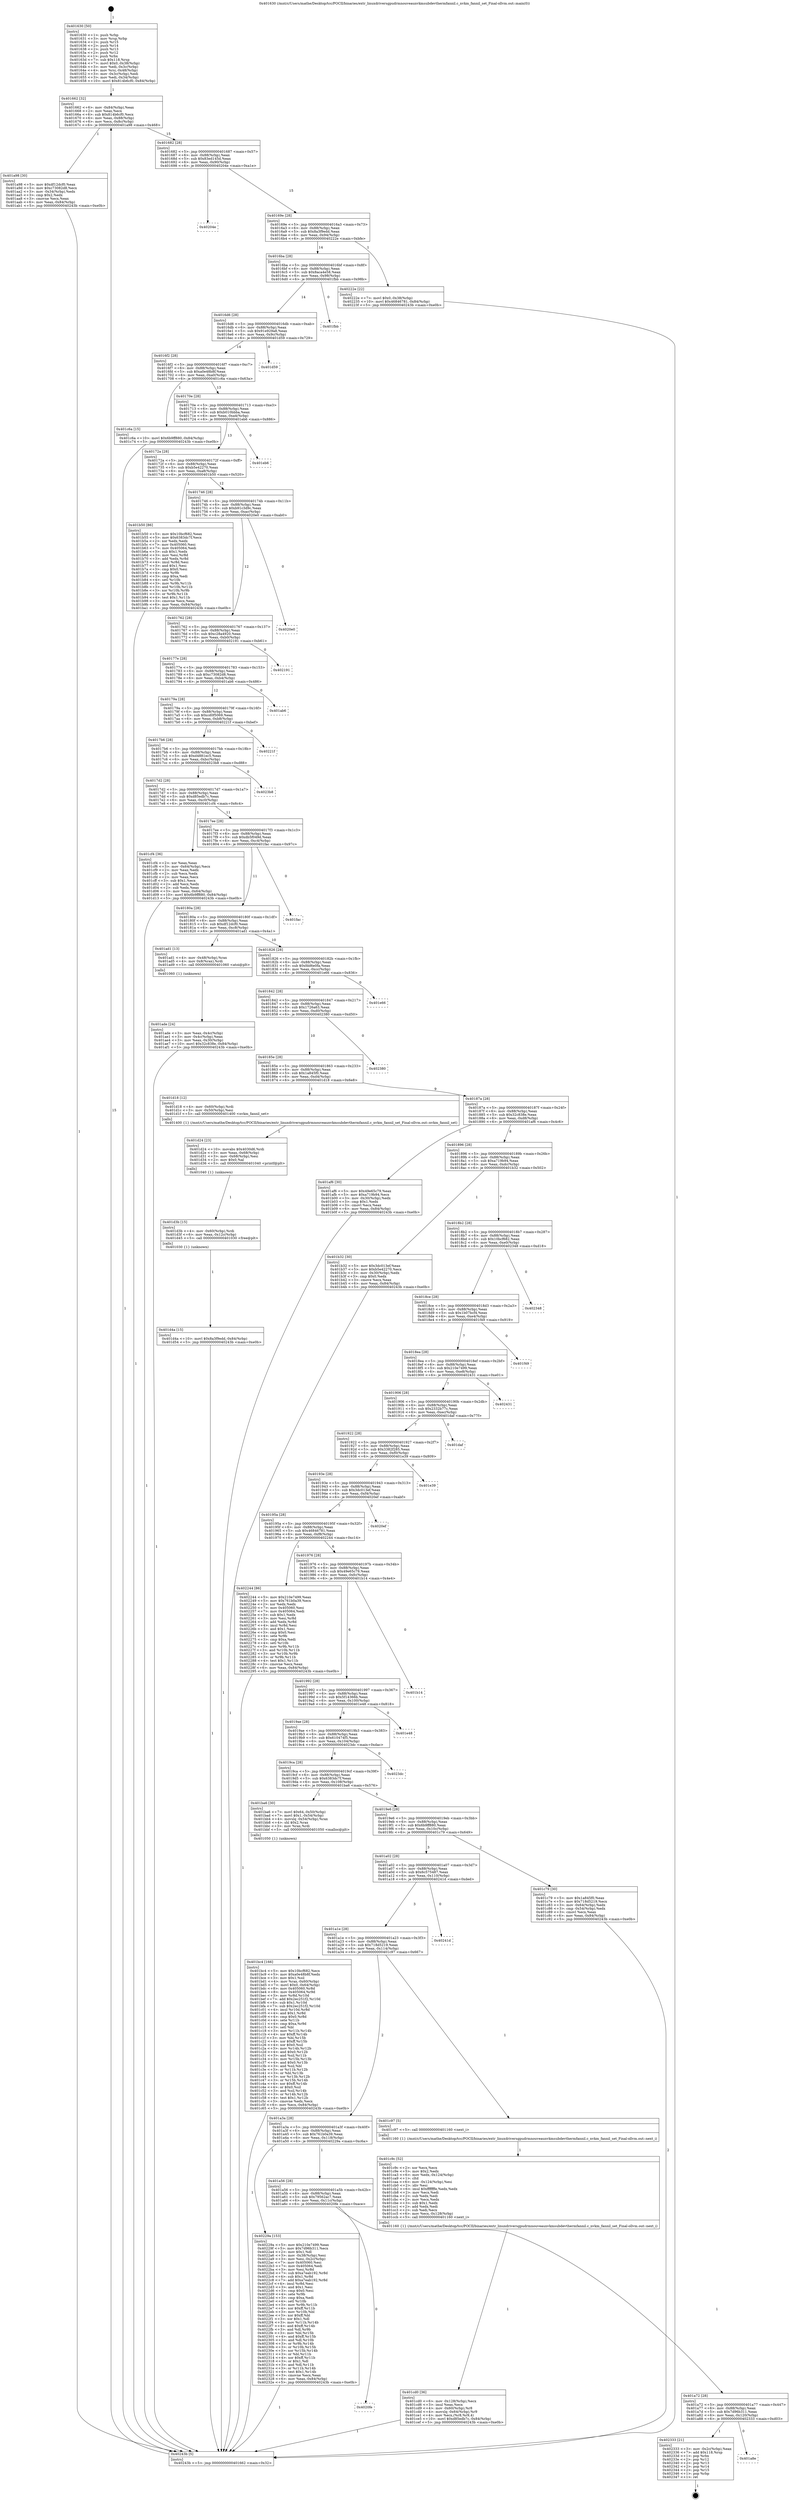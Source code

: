 digraph "0x401630" {
  label = "0x401630 (/mnt/c/Users/mathe/Desktop/tcc/POCII/binaries/extr_linuxdriversgpudrmnouveaunvkmsubdevthermfannil.c_nvkm_fannil_set_Final-ollvm.out::main(0))"
  labelloc = "t"
  node[shape=record]

  Entry [label="",width=0.3,height=0.3,shape=circle,fillcolor=black,style=filled]
  "0x401662" [label="{
     0x401662 [32]\l
     | [instrs]\l
     &nbsp;&nbsp;0x401662 \<+6\>: mov -0x84(%rbp),%eax\l
     &nbsp;&nbsp;0x401668 \<+2\>: mov %eax,%ecx\l
     &nbsp;&nbsp;0x40166a \<+6\>: sub $0x814b6cf0,%ecx\l
     &nbsp;&nbsp;0x401670 \<+6\>: mov %eax,-0x88(%rbp)\l
     &nbsp;&nbsp;0x401676 \<+6\>: mov %ecx,-0x8c(%rbp)\l
     &nbsp;&nbsp;0x40167c \<+6\>: je 0000000000401a98 \<main+0x468\>\l
  }"]
  "0x401a98" [label="{
     0x401a98 [30]\l
     | [instrs]\l
     &nbsp;&nbsp;0x401a98 \<+5\>: mov $0xdf12dcf0,%eax\l
     &nbsp;&nbsp;0x401a9d \<+5\>: mov $0xc73082d8,%ecx\l
     &nbsp;&nbsp;0x401aa2 \<+3\>: mov -0x34(%rbp),%edx\l
     &nbsp;&nbsp;0x401aa5 \<+3\>: cmp $0x2,%edx\l
     &nbsp;&nbsp;0x401aa8 \<+3\>: cmovne %ecx,%eax\l
     &nbsp;&nbsp;0x401aab \<+6\>: mov %eax,-0x84(%rbp)\l
     &nbsp;&nbsp;0x401ab1 \<+5\>: jmp 000000000040243b \<main+0xe0b\>\l
  }"]
  "0x401682" [label="{
     0x401682 [28]\l
     | [instrs]\l
     &nbsp;&nbsp;0x401682 \<+5\>: jmp 0000000000401687 \<main+0x57\>\l
     &nbsp;&nbsp;0x401687 \<+6\>: mov -0x88(%rbp),%eax\l
     &nbsp;&nbsp;0x40168d \<+5\>: sub $0x83ed145d,%eax\l
     &nbsp;&nbsp;0x401692 \<+6\>: mov %eax,-0x90(%rbp)\l
     &nbsp;&nbsp;0x401698 \<+6\>: je 000000000040204e \<main+0xa1e\>\l
  }"]
  "0x40243b" [label="{
     0x40243b [5]\l
     | [instrs]\l
     &nbsp;&nbsp;0x40243b \<+5\>: jmp 0000000000401662 \<main+0x32\>\l
  }"]
  "0x401630" [label="{
     0x401630 [50]\l
     | [instrs]\l
     &nbsp;&nbsp;0x401630 \<+1\>: push %rbp\l
     &nbsp;&nbsp;0x401631 \<+3\>: mov %rsp,%rbp\l
     &nbsp;&nbsp;0x401634 \<+2\>: push %r15\l
     &nbsp;&nbsp;0x401636 \<+2\>: push %r14\l
     &nbsp;&nbsp;0x401638 \<+2\>: push %r13\l
     &nbsp;&nbsp;0x40163a \<+2\>: push %r12\l
     &nbsp;&nbsp;0x40163c \<+1\>: push %rbx\l
     &nbsp;&nbsp;0x40163d \<+7\>: sub $0x118,%rsp\l
     &nbsp;&nbsp;0x401644 \<+7\>: movl $0x0,-0x38(%rbp)\l
     &nbsp;&nbsp;0x40164b \<+3\>: mov %edi,-0x3c(%rbp)\l
     &nbsp;&nbsp;0x40164e \<+4\>: mov %rsi,-0x48(%rbp)\l
     &nbsp;&nbsp;0x401652 \<+3\>: mov -0x3c(%rbp),%edi\l
     &nbsp;&nbsp;0x401655 \<+3\>: mov %edi,-0x34(%rbp)\l
     &nbsp;&nbsp;0x401658 \<+10\>: movl $0x814b6cf0,-0x84(%rbp)\l
  }"]
  Exit [label="",width=0.3,height=0.3,shape=circle,fillcolor=black,style=filled,peripheries=2]
  "0x40204e" [label="{
     0x40204e\l
  }", style=dashed]
  "0x40169e" [label="{
     0x40169e [28]\l
     | [instrs]\l
     &nbsp;&nbsp;0x40169e \<+5\>: jmp 00000000004016a3 \<main+0x73\>\l
     &nbsp;&nbsp;0x4016a3 \<+6\>: mov -0x88(%rbp),%eax\l
     &nbsp;&nbsp;0x4016a9 \<+5\>: sub $0x8a3f9edd,%eax\l
     &nbsp;&nbsp;0x4016ae \<+6\>: mov %eax,-0x94(%rbp)\l
     &nbsp;&nbsp;0x4016b4 \<+6\>: je 000000000040222e \<main+0xbfe\>\l
  }"]
  "0x401a8e" [label="{
     0x401a8e\l
  }", style=dashed]
  "0x40222e" [label="{
     0x40222e [22]\l
     | [instrs]\l
     &nbsp;&nbsp;0x40222e \<+7\>: movl $0x0,-0x38(%rbp)\l
     &nbsp;&nbsp;0x402235 \<+10\>: movl $0x46846781,-0x84(%rbp)\l
     &nbsp;&nbsp;0x40223f \<+5\>: jmp 000000000040243b \<main+0xe0b\>\l
  }"]
  "0x4016ba" [label="{
     0x4016ba [28]\l
     | [instrs]\l
     &nbsp;&nbsp;0x4016ba \<+5\>: jmp 00000000004016bf \<main+0x8f\>\l
     &nbsp;&nbsp;0x4016bf \<+6\>: mov -0x88(%rbp),%eax\l
     &nbsp;&nbsp;0x4016c5 \<+5\>: sub $0x8aca4e58,%eax\l
     &nbsp;&nbsp;0x4016ca \<+6\>: mov %eax,-0x98(%rbp)\l
     &nbsp;&nbsp;0x4016d0 \<+6\>: je 0000000000401fbb \<main+0x98b\>\l
  }"]
  "0x402333" [label="{
     0x402333 [21]\l
     | [instrs]\l
     &nbsp;&nbsp;0x402333 \<+3\>: mov -0x2c(%rbp),%eax\l
     &nbsp;&nbsp;0x402336 \<+7\>: add $0x118,%rsp\l
     &nbsp;&nbsp;0x40233d \<+1\>: pop %rbx\l
     &nbsp;&nbsp;0x40233e \<+2\>: pop %r12\l
     &nbsp;&nbsp;0x402340 \<+2\>: pop %r13\l
     &nbsp;&nbsp;0x402342 \<+2\>: pop %r14\l
     &nbsp;&nbsp;0x402344 \<+2\>: pop %r15\l
     &nbsp;&nbsp;0x402346 \<+1\>: pop %rbp\l
     &nbsp;&nbsp;0x402347 \<+1\>: ret\l
  }"]
  "0x401fbb" [label="{
     0x401fbb\l
  }", style=dashed]
  "0x4016d6" [label="{
     0x4016d6 [28]\l
     | [instrs]\l
     &nbsp;&nbsp;0x4016d6 \<+5\>: jmp 00000000004016db \<main+0xab\>\l
     &nbsp;&nbsp;0x4016db \<+6\>: mov -0x88(%rbp),%eax\l
     &nbsp;&nbsp;0x4016e1 \<+5\>: sub $0x91e929a8,%eax\l
     &nbsp;&nbsp;0x4016e6 \<+6\>: mov %eax,-0x9c(%rbp)\l
     &nbsp;&nbsp;0x4016ec \<+6\>: je 0000000000401d59 \<main+0x729\>\l
  }"]
  "0x401a72" [label="{
     0x401a72 [28]\l
     | [instrs]\l
     &nbsp;&nbsp;0x401a72 \<+5\>: jmp 0000000000401a77 \<main+0x447\>\l
     &nbsp;&nbsp;0x401a77 \<+6\>: mov -0x88(%rbp),%eax\l
     &nbsp;&nbsp;0x401a7d \<+5\>: sub $0x7d96b311,%eax\l
     &nbsp;&nbsp;0x401a82 \<+6\>: mov %eax,-0x120(%rbp)\l
     &nbsp;&nbsp;0x401a88 \<+6\>: je 0000000000402333 \<main+0xd03\>\l
  }"]
  "0x401d59" [label="{
     0x401d59\l
  }", style=dashed]
  "0x4016f2" [label="{
     0x4016f2 [28]\l
     | [instrs]\l
     &nbsp;&nbsp;0x4016f2 \<+5\>: jmp 00000000004016f7 \<main+0xc7\>\l
     &nbsp;&nbsp;0x4016f7 \<+6\>: mov -0x88(%rbp),%eax\l
     &nbsp;&nbsp;0x4016fd \<+5\>: sub $0xa0e48b8f,%eax\l
     &nbsp;&nbsp;0x401702 \<+6\>: mov %eax,-0xa0(%rbp)\l
     &nbsp;&nbsp;0x401708 \<+6\>: je 0000000000401c6a \<main+0x63a\>\l
  }"]
  "0x4020fe" [label="{
     0x4020fe\l
  }", style=dashed]
  "0x401c6a" [label="{
     0x401c6a [15]\l
     | [instrs]\l
     &nbsp;&nbsp;0x401c6a \<+10\>: movl $0x6b9ff880,-0x84(%rbp)\l
     &nbsp;&nbsp;0x401c74 \<+5\>: jmp 000000000040243b \<main+0xe0b\>\l
  }"]
  "0x40170e" [label="{
     0x40170e [28]\l
     | [instrs]\l
     &nbsp;&nbsp;0x40170e \<+5\>: jmp 0000000000401713 \<main+0xe3\>\l
     &nbsp;&nbsp;0x401713 \<+6\>: mov -0x88(%rbp),%eax\l
     &nbsp;&nbsp;0x401719 \<+5\>: sub $0xb010bbba,%eax\l
     &nbsp;&nbsp;0x40171e \<+6\>: mov %eax,-0xa4(%rbp)\l
     &nbsp;&nbsp;0x401724 \<+6\>: je 0000000000401eb6 \<main+0x886\>\l
  }"]
  "0x401a56" [label="{
     0x401a56 [28]\l
     | [instrs]\l
     &nbsp;&nbsp;0x401a56 \<+5\>: jmp 0000000000401a5b \<main+0x42b\>\l
     &nbsp;&nbsp;0x401a5b \<+6\>: mov -0x88(%rbp),%eax\l
     &nbsp;&nbsp;0x401a61 \<+5\>: sub $0x79562ac7,%eax\l
     &nbsp;&nbsp;0x401a66 \<+6\>: mov %eax,-0x11c(%rbp)\l
     &nbsp;&nbsp;0x401a6c \<+6\>: je 00000000004020fe \<main+0xace\>\l
  }"]
  "0x401eb6" [label="{
     0x401eb6\l
  }", style=dashed]
  "0x40172a" [label="{
     0x40172a [28]\l
     | [instrs]\l
     &nbsp;&nbsp;0x40172a \<+5\>: jmp 000000000040172f \<main+0xff\>\l
     &nbsp;&nbsp;0x40172f \<+6\>: mov -0x88(%rbp),%eax\l
     &nbsp;&nbsp;0x401735 \<+5\>: sub $0xb5e42270,%eax\l
     &nbsp;&nbsp;0x40173a \<+6\>: mov %eax,-0xa8(%rbp)\l
     &nbsp;&nbsp;0x401740 \<+6\>: je 0000000000401b50 \<main+0x520\>\l
  }"]
  "0x40229a" [label="{
     0x40229a [153]\l
     | [instrs]\l
     &nbsp;&nbsp;0x40229a \<+5\>: mov $0x210e7499,%eax\l
     &nbsp;&nbsp;0x40229f \<+5\>: mov $0x7d96b311,%ecx\l
     &nbsp;&nbsp;0x4022a4 \<+2\>: mov $0x1,%dl\l
     &nbsp;&nbsp;0x4022a6 \<+3\>: mov -0x38(%rbp),%esi\l
     &nbsp;&nbsp;0x4022a9 \<+3\>: mov %esi,-0x2c(%rbp)\l
     &nbsp;&nbsp;0x4022ac \<+7\>: mov 0x405060,%esi\l
     &nbsp;&nbsp;0x4022b3 \<+7\>: mov 0x405064,%edi\l
     &nbsp;&nbsp;0x4022ba \<+3\>: mov %esi,%r8d\l
     &nbsp;&nbsp;0x4022bd \<+7\>: sub $0xa7eab192,%r8d\l
     &nbsp;&nbsp;0x4022c4 \<+4\>: sub $0x1,%r8d\l
     &nbsp;&nbsp;0x4022c8 \<+7\>: add $0xa7eab192,%r8d\l
     &nbsp;&nbsp;0x4022cf \<+4\>: imul %r8d,%esi\l
     &nbsp;&nbsp;0x4022d3 \<+3\>: and $0x1,%esi\l
     &nbsp;&nbsp;0x4022d6 \<+3\>: cmp $0x0,%esi\l
     &nbsp;&nbsp;0x4022d9 \<+4\>: sete %r9b\l
     &nbsp;&nbsp;0x4022dd \<+3\>: cmp $0xa,%edi\l
     &nbsp;&nbsp;0x4022e0 \<+4\>: setl %r10b\l
     &nbsp;&nbsp;0x4022e4 \<+3\>: mov %r9b,%r11b\l
     &nbsp;&nbsp;0x4022e7 \<+4\>: xor $0xff,%r11b\l
     &nbsp;&nbsp;0x4022eb \<+3\>: mov %r10b,%bl\l
     &nbsp;&nbsp;0x4022ee \<+3\>: xor $0xff,%bl\l
     &nbsp;&nbsp;0x4022f1 \<+3\>: xor $0x1,%dl\l
     &nbsp;&nbsp;0x4022f4 \<+3\>: mov %r11b,%r14b\l
     &nbsp;&nbsp;0x4022f7 \<+4\>: and $0xff,%r14b\l
     &nbsp;&nbsp;0x4022fb \<+3\>: and %dl,%r9b\l
     &nbsp;&nbsp;0x4022fe \<+3\>: mov %bl,%r15b\l
     &nbsp;&nbsp;0x402301 \<+4\>: and $0xff,%r15b\l
     &nbsp;&nbsp;0x402305 \<+3\>: and %dl,%r10b\l
     &nbsp;&nbsp;0x402308 \<+3\>: or %r9b,%r14b\l
     &nbsp;&nbsp;0x40230b \<+3\>: or %r10b,%r15b\l
     &nbsp;&nbsp;0x40230e \<+3\>: xor %r15b,%r14b\l
     &nbsp;&nbsp;0x402311 \<+3\>: or %bl,%r11b\l
     &nbsp;&nbsp;0x402314 \<+4\>: xor $0xff,%r11b\l
     &nbsp;&nbsp;0x402318 \<+3\>: or $0x1,%dl\l
     &nbsp;&nbsp;0x40231b \<+3\>: and %dl,%r11b\l
     &nbsp;&nbsp;0x40231e \<+3\>: or %r11b,%r14b\l
     &nbsp;&nbsp;0x402321 \<+4\>: test $0x1,%r14b\l
     &nbsp;&nbsp;0x402325 \<+3\>: cmovne %ecx,%eax\l
     &nbsp;&nbsp;0x402328 \<+6\>: mov %eax,-0x84(%rbp)\l
     &nbsp;&nbsp;0x40232e \<+5\>: jmp 000000000040243b \<main+0xe0b\>\l
  }"]
  "0x401b50" [label="{
     0x401b50 [86]\l
     | [instrs]\l
     &nbsp;&nbsp;0x401b50 \<+5\>: mov $0x10bcf682,%eax\l
     &nbsp;&nbsp;0x401b55 \<+5\>: mov $0x6383dc7f,%ecx\l
     &nbsp;&nbsp;0x401b5a \<+2\>: xor %edx,%edx\l
     &nbsp;&nbsp;0x401b5c \<+7\>: mov 0x405060,%esi\l
     &nbsp;&nbsp;0x401b63 \<+7\>: mov 0x405064,%edi\l
     &nbsp;&nbsp;0x401b6a \<+3\>: sub $0x1,%edx\l
     &nbsp;&nbsp;0x401b6d \<+3\>: mov %esi,%r8d\l
     &nbsp;&nbsp;0x401b70 \<+3\>: add %edx,%r8d\l
     &nbsp;&nbsp;0x401b73 \<+4\>: imul %r8d,%esi\l
     &nbsp;&nbsp;0x401b77 \<+3\>: and $0x1,%esi\l
     &nbsp;&nbsp;0x401b7a \<+3\>: cmp $0x0,%esi\l
     &nbsp;&nbsp;0x401b7d \<+4\>: sete %r9b\l
     &nbsp;&nbsp;0x401b81 \<+3\>: cmp $0xa,%edi\l
     &nbsp;&nbsp;0x401b84 \<+4\>: setl %r10b\l
     &nbsp;&nbsp;0x401b88 \<+3\>: mov %r9b,%r11b\l
     &nbsp;&nbsp;0x401b8b \<+3\>: and %r10b,%r11b\l
     &nbsp;&nbsp;0x401b8e \<+3\>: xor %r10b,%r9b\l
     &nbsp;&nbsp;0x401b91 \<+3\>: or %r9b,%r11b\l
     &nbsp;&nbsp;0x401b94 \<+4\>: test $0x1,%r11b\l
     &nbsp;&nbsp;0x401b98 \<+3\>: cmovne %ecx,%eax\l
     &nbsp;&nbsp;0x401b9b \<+6\>: mov %eax,-0x84(%rbp)\l
     &nbsp;&nbsp;0x401ba1 \<+5\>: jmp 000000000040243b \<main+0xe0b\>\l
  }"]
  "0x401746" [label="{
     0x401746 [28]\l
     | [instrs]\l
     &nbsp;&nbsp;0x401746 \<+5\>: jmp 000000000040174b \<main+0x11b\>\l
     &nbsp;&nbsp;0x40174b \<+6\>: mov -0x88(%rbp),%eax\l
     &nbsp;&nbsp;0x401751 \<+5\>: sub $0xb91c3d9c,%eax\l
     &nbsp;&nbsp;0x401756 \<+6\>: mov %eax,-0xac(%rbp)\l
     &nbsp;&nbsp;0x40175c \<+6\>: je 00000000004020e0 \<main+0xab0\>\l
  }"]
  "0x401d4a" [label="{
     0x401d4a [15]\l
     | [instrs]\l
     &nbsp;&nbsp;0x401d4a \<+10\>: movl $0x8a3f9edd,-0x84(%rbp)\l
     &nbsp;&nbsp;0x401d54 \<+5\>: jmp 000000000040243b \<main+0xe0b\>\l
  }"]
  "0x4020e0" [label="{
     0x4020e0\l
  }", style=dashed]
  "0x401762" [label="{
     0x401762 [28]\l
     | [instrs]\l
     &nbsp;&nbsp;0x401762 \<+5\>: jmp 0000000000401767 \<main+0x137\>\l
     &nbsp;&nbsp;0x401767 \<+6\>: mov -0x88(%rbp),%eax\l
     &nbsp;&nbsp;0x40176d \<+5\>: sub $0xc28a4920,%eax\l
     &nbsp;&nbsp;0x401772 \<+6\>: mov %eax,-0xb0(%rbp)\l
     &nbsp;&nbsp;0x401778 \<+6\>: je 0000000000402191 \<main+0xb61\>\l
  }"]
  "0x401d3b" [label="{
     0x401d3b [15]\l
     | [instrs]\l
     &nbsp;&nbsp;0x401d3b \<+4\>: mov -0x60(%rbp),%rdi\l
     &nbsp;&nbsp;0x401d3f \<+6\>: mov %eax,-0x12c(%rbp)\l
     &nbsp;&nbsp;0x401d45 \<+5\>: call 0000000000401030 \<free@plt\>\l
     | [calls]\l
     &nbsp;&nbsp;0x401030 \{1\} (unknown)\l
  }"]
  "0x402191" [label="{
     0x402191\l
  }", style=dashed]
  "0x40177e" [label="{
     0x40177e [28]\l
     | [instrs]\l
     &nbsp;&nbsp;0x40177e \<+5\>: jmp 0000000000401783 \<main+0x153\>\l
     &nbsp;&nbsp;0x401783 \<+6\>: mov -0x88(%rbp),%eax\l
     &nbsp;&nbsp;0x401789 \<+5\>: sub $0xc73082d8,%eax\l
     &nbsp;&nbsp;0x40178e \<+6\>: mov %eax,-0xb4(%rbp)\l
     &nbsp;&nbsp;0x401794 \<+6\>: je 0000000000401ab6 \<main+0x486\>\l
  }"]
  "0x401d24" [label="{
     0x401d24 [23]\l
     | [instrs]\l
     &nbsp;&nbsp;0x401d24 \<+10\>: movabs $0x4030d6,%rdi\l
     &nbsp;&nbsp;0x401d2e \<+3\>: mov %eax,-0x68(%rbp)\l
     &nbsp;&nbsp;0x401d31 \<+3\>: mov -0x68(%rbp),%esi\l
     &nbsp;&nbsp;0x401d34 \<+2\>: mov $0x0,%al\l
     &nbsp;&nbsp;0x401d36 \<+5\>: call 0000000000401040 \<printf@plt\>\l
     | [calls]\l
     &nbsp;&nbsp;0x401040 \{1\} (unknown)\l
  }"]
  "0x401ab6" [label="{
     0x401ab6\l
  }", style=dashed]
  "0x40179a" [label="{
     0x40179a [28]\l
     | [instrs]\l
     &nbsp;&nbsp;0x40179a \<+5\>: jmp 000000000040179f \<main+0x16f\>\l
     &nbsp;&nbsp;0x40179f \<+6\>: mov -0x88(%rbp),%eax\l
     &nbsp;&nbsp;0x4017a5 \<+5\>: sub $0xcd0f5069,%eax\l
     &nbsp;&nbsp;0x4017aa \<+6\>: mov %eax,-0xb8(%rbp)\l
     &nbsp;&nbsp;0x4017b0 \<+6\>: je 000000000040221f \<main+0xbef\>\l
  }"]
  "0x401cd0" [label="{
     0x401cd0 [36]\l
     | [instrs]\l
     &nbsp;&nbsp;0x401cd0 \<+6\>: mov -0x128(%rbp),%ecx\l
     &nbsp;&nbsp;0x401cd6 \<+3\>: imul %eax,%ecx\l
     &nbsp;&nbsp;0x401cd9 \<+4\>: mov -0x60(%rbp),%r8\l
     &nbsp;&nbsp;0x401cdd \<+4\>: movslq -0x64(%rbp),%r9\l
     &nbsp;&nbsp;0x401ce1 \<+4\>: mov %ecx,(%r8,%r9,4)\l
     &nbsp;&nbsp;0x401ce5 \<+10\>: movl $0xd85edb7c,-0x84(%rbp)\l
     &nbsp;&nbsp;0x401cef \<+5\>: jmp 000000000040243b \<main+0xe0b\>\l
  }"]
  "0x40221f" [label="{
     0x40221f\l
  }", style=dashed]
  "0x4017b6" [label="{
     0x4017b6 [28]\l
     | [instrs]\l
     &nbsp;&nbsp;0x4017b6 \<+5\>: jmp 00000000004017bb \<main+0x18b\>\l
     &nbsp;&nbsp;0x4017bb \<+6\>: mov -0x88(%rbp),%eax\l
     &nbsp;&nbsp;0x4017c1 \<+5\>: sub $0xd4881ec5,%eax\l
     &nbsp;&nbsp;0x4017c6 \<+6\>: mov %eax,-0xbc(%rbp)\l
     &nbsp;&nbsp;0x4017cc \<+6\>: je 00000000004023b8 \<main+0xd88\>\l
  }"]
  "0x401c9c" [label="{
     0x401c9c [52]\l
     | [instrs]\l
     &nbsp;&nbsp;0x401c9c \<+2\>: xor %ecx,%ecx\l
     &nbsp;&nbsp;0x401c9e \<+5\>: mov $0x2,%edx\l
     &nbsp;&nbsp;0x401ca3 \<+6\>: mov %edx,-0x124(%rbp)\l
     &nbsp;&nbsp;0x401ca9 \<+1\>: cltd\l
     &nbsp;&nbsp;0x401caa \<+6\>: mov -0x124(%rbp),%esi\l
     &nbsp;&nbsp;0x401cb0 \<+2\>: idiv %esi\l
     &nbsp;&nbsp;0x401cb2 \<+6\>: imul $0xfffffffe,%edx,%edx\l
     &nbsp;&nbsp;0x401cb8 \<+2\>: mov %ecx,%edi\l
     &nbsp;&nbsp;0x401cba \<+2\>: sub %edx,%edi\l
     &nbsp;&nbsp;0x401cbc \<+2\>: mov %ecx,%edx\l
     &nbsp;&nbsp;0x401cbe \<+3\>: sub $0x1,%edx\l
     &nbsp;&nbsp;0x401cc1 \<+2\>: add %edx,%edi\l
     &nbsp;&nbsp;0x401cc3 \<+2\>: sub %edi,%ecx\l
     &nbsp;&nbsp;0x401cc5 \<+6\>: mov %ecx,-0x128(%rbp)\l
     &nbsp;&nbsp;0x401ccb \<+5\>: call 0000000000401160 \<next_i\>\l
     | [calls]\l
     &nbsp;&nbsp;0x401160 \{1\} (/mnt/c/Users/mathe/Desktop/tcc/POCII/binaries/extr_linuxdriversgpudrmnouveaunvkmsubdevthermfannil.c_nvkm_fannil_set_Final-ollvm.out::next_i)\l
  }"]
  "0x4023b8" [label="{
     0x4023b8\l
  }", style=dashed]
  "0x4017d2" [label="{
     0x4017d2 [28]\l
     | [instrs]\l
     &nbsp;&nbsp;0x4017d2 \<+5\>: jmp 00000000004017d7 \<main+0x1a7\>\l
     &nbsp;&nbsp;0x4017d7 \<+6\>: mov -0x88(%rbp),%eax\l
     &nbsp;&nbsp;0x4017dd \<+5\>: sub $0xd85edb7c,%eax\l
     &nbsp;&nbsp;0x4017e2 \<+6\>: mov %eax,-0xc0(%rbp)\l
     &nbsp;&nbsp;0x4017e8 \<+6\>: je 0000000000401cf4 \<main+0x6c4\>\l
  }"]
  "0x401a3a" [label="{
     0x401a3a [28]\l
     | [instrs]\l
     &nbsp;&nbsp;0x401a3a \<+5\>: jmp 0000000000401a3f \<main+0x40f\>\l
     &nbsp;&nbsp;0x401a3f \<+6\>: mov -0x88(%rbp),%eax\l
     &nbsp;&nbsp;0x401a45 \<+5\>: sub $0x761b0a39,%eax\l
     &nbsp;&nbsp;0x401a4a \<+6\>: mov %eax,-0x118(%rbp)\l
     &nbsp;&nbsp;0x401a50 \<+6\>: je 000000000040229a \<main+0xc6a\>\l
  }"]
  "0x401cf4" [label="{
     0x401cf4 [36]\l
     | [instrs]\l
     &nbsp;&nbsp;0x401cf4 \<+2\>: xor %eax,%eax\l
     &nbsp;&nbsp;0x401cf6 \<+3\>: mov -0x64(%rbp),%ecx\l
     &nbsp;&nbsp;0x401cf9 \<+2\>: mov %eax,%edx\l
     &nbsp;&nbsp;0x401cfb \<+2\>: sub %ecx,%edx\l
     &nbsp;&nbsp;0x401cfd \<+2\>: mov %eax,%ecx\l
     &nbsp;&nbsp;0x401cff \<+3\>: sub $0x1,%ecx\l
     &nbsp;&nbsp;0x401d02 \<+2\>: add %ecx,%edx\l
     &nbsp;&nbsp;0x401d04 \<+2\>: sub %edx,%eax\l
     &nbsp;&nbsp;0x401d06 \<+3\>: mov %eax,-0x64(%rbp)\l
     &nbsp;&nbsp;0x401d09 \<+10\>: movl $0x6b9ff880,-0x84(%rbp)\l
     &nbsp;&nbsp;0x401d13 \<+5\>: jmp 000000000040243b \<main+0xe0b\>\l
  }"]
  "0x4017ee" [label="{
     0x4017ee [28]\l
     | [instrs]\l
     &nbsp;&nbsp;0x4017ee \<+5\>: jmp 00000000004017f3 \<main+0x1c3\>\l
     &nbsp;&nbsp;0x4017f3 \<+6\>: mov -0x88(%rbp),%eax\l
     &nbsp;&nbsp;0x4017f9 \<+5\>: sub $0xdb5f049d,%eax\l
     &nbsp;&nbsp;0x4017fe \<+6\>: mov %eax,-0xc4(%rbp)\l
     &nbsp;&nbsp;0x401804 \<+6\>: je 0000000000401fac \<main+0x97c\>\l
  }"]
  "0x401c97" [label="{
     0x401c97 [5]\l
     | [instrs]\l
     &nbsp;&nbsp;0x401c97 \<+5\>: call 0000000000401160 \<next_i\>\l
     | [calls]\l
     &nbsp;&nbsp;0x401160 \{1\} (/mnt/c/Users/mathe/Desktop/tcc/POCII/binaries/extr_linuxdriversgpudrmnouveaunvkmsubdevthermfannil.c_nvkm_fannil_set_Final-ollvm.out::next_i)\l
  }"]
  "0x401fac" [label="{
     0x401fac\l
  }", style=dashed]
  "0x40180a" [label="{
     0x40180a [28]\l
     | [instrs]\l
     &nbsp;&nbsp;0x40180a \<+5\>: jmp 000000000040180f \<main+0x1df\>\l
     &nbsp;&nbsp;0x40180f \<+6\>: mov -0x88(%rbp),%eax\l
     &nbsp;&nbsp;0x401815 \<+5\>: sub $0xdf12dcf0,%eax\l
     &nbsp;&nbsp;0x40181a \<+6\>: mov %eax,-0xc8(%rbp)\l
     &nbsp;&nbsp;0x401820 \<+6\>: je 0000000000401ad1 \<main+0x4a1\>\l
  }"]
  "0x401a1e" [label="{
     0x401a1e [28]\l
     | [instrs]\l
     &nbsp;&nbsp;0x401a1e \<+5\>: jmp 0000000000401a23 \<main+0x3f3\>\l
     &nbsp;&nbsp;0x401a23 \<+6\>: mov -0x88(%rbp),%eax\l
     &nbsp;&nbsp;0x401a29 \<+5\>: sub $0x718d5219,%eax\l
     &nbsp;&nbsp;0x401a2e \<+6\>: mov %eax,-0x114(%rbp)\l
     &nbsp;&nbsp;0x401a34 \<+6\>: je 0000000000401c97 \<main+0x667\>\l
  }"]
  "0x401ad1" [label="{
     0x401ad1 [13]\l
     | [instrs]\l
     &nbsp;&nbsp;0x401ad1 \<+4\>: mov -0x48(%rbp),%rax\l
     &nbsp;&nbsp;0x401ad5 \<+4\>: mov 0x8(%rax),%rdi\l
     &nbsp;&nbsp;0x401ad9 \<+5\>: call 0000000000401060 \<atoi@plt\>\l
     | [calls]\l
     &nbsp;&nbsp;0x401060 \{1\} (unknown)\l
  }"]
  "0x401826" [label="{
     0x401826 [28]\l
     | [instrs]\l
     &nbsp;&nbsp;0x401826 \<+5\>: jmp 000000000040182b \<main+0x1fb\>\l
     &nbsp;&nbsp;0x40182b \<+6\>: mov -0x88(%rbp),%eax\l
     &nbsp;&nbsp;0x401831 \<+5\>: sub $0xfdd6e0fa,%eax\l
     &nbsp;&nbsp;0x401836 \<+6\>: mov %eax,-0xcc(%rbp)\l
     &nbsp;&nbsp;0x40183c \<+6\>: je 0000000000401e66 \<main+0x836\>\l
  }"]
  "0x401ade" [label="{
     0x401ade [24]\l
     | [instrs]\l
     &nbsp;&nbsp;0x401ade \<+3\>: mov %eax,-0x4c(%rbp)\l
     &nbsp;&nbsp;0x401ae1 \<+3\>: mov -0x4c(%rbp),%eax\l
     &nbsp;&nbsp;0x401ae4 \<+3\>: mov %eax,-0x30(%rbp)\l
     &nbsp;&nbsp;0x401ae7 \<+10\>: movl $0x32c838e,-0x84(%rbp)\l
     &nbsp;&nbsp;0x401af1 \<+5\>: jmp 000000000040243b \<main+0xe0b\>\l
  }"]
  "0x40241d" [label="{
     0x40241d\l
  }", style=dashed]
  "0x401e66" [label="{
     0x401e66\l
  }", style=dashed]
  "0x401842" [label="{
     0x401842 [28]\l
     | [instrs]\l
     &nbsp;&nbsp;0x401842 \<+5\>: jmp 0000000000401847 \<main+0x217\>\l
     &nbsp;&nbsp;0x401847 \<+6\>: mov -0x88(%rbp),%eax\l
     &nbsp;&nbsp;0x40184d \<+5\>: sub $0x1726a63,%eax\l
     &nbsp;&nbsp;0x401852 \<+6\>: mov %eax,-0xd0(%rbp)\l
     &nbsp;&nbsp;0x401858 \<+6\>: je 0000000000402380 \<main+0xd50\>\l
  }"]
  "0x401a02" [label="{
     0x401a02 [28]\l
     | [instrs]\l
     &nbsp;&nbsp;0x401a02 \<+5\>: jmp 0000000000401a07 \<main+0x3d7\>\l
     &nbsp;&nbsp;0x401a07 \<+6\>: mov -0x88(%rbp),%eax\l
     &nbsp;&nbsp;0x401a0d \<+5\>: sub $0x6c575487,%eax\l
     &nbsp;&nbsp;0x401a12 \<+6\>: mov %eax,-0x110(%rbp)\l
     &nbsp;&nbsp;0x401a18 \<+6\>: je 000000000040241d \<main+0xded\>\l
  }"]
  "0x402380" [label="{
     0x402380\l
  }", style=dashed]
  "0x40185e" [label="{
     0x40185e [28]\l
     | [instrs]\l
     &nbsp;&nbsp;0x40185e \<+5\>: jmp 0000000000401863 \<main+0x233\>\l
     &nbsp;&nbsp;0x401863 \<+6\>: mov -0x88(%rbp),%eax\l
     &nbsp;&nbsp;0x401869 \<+5\>: sub $0x1a845f0,%eax\l
     &nbsp;&nbsp;0x40186e \<+6\>: mov %eax,-0xd4(%rbp)\l
     &nbsp;&nbsp;0x401874 \<+6\>: je 0000000000401d18 \<main+0x6e8\>\l
  }"]
  "0x401c79" [label="{
     0x401c79 [30]\l
     | [instrs]\l
     &nbsp;&nbsp;0x401c79 \<+5\>: mov $0x1a845f0,%eax\l
     &nbsp;&nbsp;0x401c7e \<+5\>: mov $0x718d5219,%ecx\l
     &nbsp;&nbsp;0x401c83 \<+3\>: mov -0x64(%rbp),%edx\l
     &nbsp;&nbsp;0x401c86 \<+3\>: cmp -0x54(%rbp),%edx\l
     &nbsp;&nbsp;0x401c89 \<+3\>: cmovl %ecx,%eax\l
     &nbsp;&nbsp;0x401c8c \<+6\>: mov %eax,-0x84(%rbp)\l
     &nbsp;&nbsp;0x401c92 \<+5\>: jmp 000000000040243b \<main+0xe0b\>\l
  }"]
  "0x401d18" [label="{
     0x401d18 [12]\l
     | [instrs]\l
     &nbsp;&nbsp;0x401d18 \<+4\>: mov -0x60(%rbp),%rdi\l
     &nbsp;&nbsp;0x401d1c \<+3\>: mov -0x50(%rbp),%esi\l
     &nbsp;&nbsp;0x401d1f \<+5\>: call 0000000000401400 \<nvkm_fannil_set\>\l
     | [calls]\l
     &nbsp;&nbsp;0x401400 \{1\} (/mnt/c/Users/mathe/Desktop/tcc/POCII/binaries/extr_linuxdriversgpudrmnouveaunvkmsubdevthermfannil.c_nvkm_fannil_set_Final-ollvm.out::nvkm_fannil_set)\l
  }"]
  "0x40187a" [label="{
     0x40187a [28]\l
     | [instrs]\l
     &nbsp;&nbsp;0x40187a \<+5\>: jmp 000000000040187f \<main+0x24f\>\l
     &nbsp;&nbsp;0x40187f \<+6\>: mov -0x88(%rbp),%eax\l
     &nbsp;&nbsp;0x401885 \<+5\>: sub $0x32c838e,%eax\l
     &nbsp;&nbsp;0x40188a \<+6\>: mov %eax,-0xd8(%rbp)\l
     &nbsp;&nbsp;0x401890 \<+6\>: je 0000000000401af6 \<main+0x4c6\>\l
  }"]
  "0x401bc4" [label="{
     0x401bc4 [166]\l
     | [instrs]\l
     &nbsp;&nbsp;0x401bc4 \<+5\>: mov $0x10bcf682,%ecx\l
     &nbsp;&nbsp;0x401bc9 \<+5\>: mov $0xa0e48b8f,%edx\l
     &nbsp;&nbsp;0x401bce \<+3\>: mov $0x1,%sil\l
     &nbsp;&nbsp;0x401bd1 \<+4\>: mov %rax,-0x60(%rbp)\l
     &nbsp;&nbsp;0x401bd5 \<+7\>: movl $0x0,-0x64(%rbp)\l
     &nbsp;&nbsp;0x401bdc \<+8\>: mov 0x405060,%r8d\l
     &nbsp;&nbsp;0x401be4 \<+8\>: mov 0x405064,%r9d\l
     &nbsp;&nbsp;0x401bec \<+3\>: mov %r8d,%r10d\l
     &nbsp;&nbsp;0x401bef \<+7\>: add $0x2ec251f2,%r10d\l
     &nbsp;&nbsp;0x401bf6 \<+4\>: sub $0x1,%r10d\l
     &nbsp;&nbsp;0x401bfa \<+7\>: sub $0x2ec251f2,%r10d\l
     &nbsp;&nbsp;0x401c01 \<+4\>: imul %r10d,%r8d\l
     &nbsp;&nbsp;0x401c05 \<+4\>: and $0x1,%r8d\l
     &nbsp;&nbsp;0x401c09 \<+4\>: cmp $0x0,%r8d\l
     &nbsp;&nbsp;0x401c0d \<+4\>: sete %r11b\l
     &nbsp;&nbsp;0x401c11 \<+4\>: cmp $0xa,%r9d\l
     &nbsp;&nbsp;0x401c15 \<+3\>: setl %bl\l
     &nbsp;&nbsp;0x401c18 \<+3\>: mov %r11b,%r14b\l
     &nbsp;&nbsp;0x401c1b \<+4\>: xor $0xff,%r14b\l
     &nbsp;&nbsp;0x401c1f \<+3\>: mov %bl,%r15b\l
     &nbsp;&nbsp;0x401c22 \<+4\>: xor $0xff,%r15b\l
     &nbsp;&nbsp;0x401c26 \<+4\>: xor $0x0,%sil\l
     &nbsp;&nbsp;0x401c2a \<+3\>: mov %r14b,%r12b\l
     &nbsp;&nbsp;0x401c2d \<+4\>: and $0x0,%r12b\l
     &nbsp;&nbsp;0x401c31 \<+3\>: and %sil,%r11b\l
     &nbsp;&nbsp;0x401c34 \<+3\>: mov %r15b,%r13b\l
     &nbsp;&nbsp;0x401c37 \<+4\>: and $0x0,%r13b\l
     &nbsp;&nbsp;0x401c3b \<+3\>: and %sil,%bl\l
     &nbsp;&nbsp;0x401c3e \<+3\>: or %r11b,%r12b\l
     &nbsp;&nbsp;0x401c41 \<+3\>: or %bl,%r13b\l
     &nbsp;&nbsp;0x401c44 \<+3\>: xor %r13b,%r12b\l
     &nbsp;&nbsp;0x401c47 \<+3\>: or %r15b,%r14b\l
     &nbsp;&nbsp;0x401c4a \<+4\>: xor $0xff,%r14b\l
     &nbsp;&nbsp;0x401c4e \<+4\>: or $0x0,%sil\l
     &nbsp;&nbsp;0x401c52 \<+3\>: and %sil,%r14b\l
     &nbsp;&nbsp;0x401c55 \<+3\>: or %r14b,%r12b\l
     &nbsp;&nbsp;0x401c58 \<+4\>: test $0x1,%r12b\l
     &nbsp;&nbsp;0x401c5c \<+3\>: cmovne %edx,%ecx\l
     &nbsp;&nbsp;0x401c5f \<+6\>: mov %ecx,-0x84(%rbp)\l
     &nbsp;&nbsp;0x401c65 \<+5\>: jmp 000000000040243b \<main+0xe0b\>\l
  }"]
  "0x401af6" [label="{
     0x401af6 [30]\l
     | [instrs]\l
     &nbsp;&nbsp;0x401af6 \<+5\>: mov $0x49e65c79,%eax\l
     &nbsp;&nbsp;0x401afb \<+5\>: mov $0xa719b94,%ecx\l
     &nbsp;&nbsp;0x401b00 \<+3\>: mov -0x30(%rbp),%edx\l
     &nbsp;&nbsp;0x401b03 \<+3\>: cmp $0x1,%edx\l
     &nbsp;&nbsp;0x401b06 \<+3\>: cmovl %ecx,%eax\l
     &nbsp;&nbsp;0x401b09 \<+6\>: mov %eax,-0x84(%rbp)\l
     &nbsp;&nbsp;0x401b0f \<+5\>: jmp 000000000040243b \<main+0xe0b\>\l
  }"]
  "0x401896" [label="{
     0x401896 [28]\l
     | [instrs]\l
     &nbsp;&nbsp;0x401896 \<+5\>: jmp 000000000040189b \<main+0x26b\>\l
     &nbsp;&nbsp;0x40189b \<+6\>: mov -0x88(%rbp),%eax\l
     &nbsp;&nbsp;0x4018a1 \<+5\>: sub $0xa719b94,%eax\l
     &nbsp;&nbsp;0x4018a6 \<+6\>: mov %eax,-0xdc(%rbp)\l
     &nbsp;&nbsp;0x4018ac \<+6\>: je 0000000000401b32 \<main+0x502\>\l
  }"]
  "0x4019e6" [label="{
     0x4019e6 [28]\l
     | [instrs]\l
     &nbsp;&nbsp;0x4019e6 \<+5\>: jmp 00000000004019eb \<main+0x3bb\>\l
     &nbsp;&nbsp;0x4019eb \<+6\>: mov -0x88(%rbp),%eax\l
     &nbsp;&nbsp;0x4019f1 \<+5\>: sub $0x6b9ff880,%eax\l
     &nbsp;&nbsp;0x4019f6 \<+6\>: mov %eax,-0x10c(%rbp)\l
     &nbsp;&nbsp;0x4019fc \<+6\>: je 0000000000401c79 \<main+0x649\>\l
  }"]
  "0x401b32" [label="{
     0x401b32 [30]\l
     | [instrs]\l
     &nbsp;&nbsp;0x401b32 \<+5\>: mov $0x3dc013ef,%eax\l
     &nbsp;&nbsp;0x401b37 \<+5\>: mov $0xb5e42270,%ecx\l
     &nbsp;&nbsp;0x401b3c \<+3\>: mov -0x30(%rbp),%edx\l
     &nbsp;&nbsp;0x401b3f \<+3\>: cmp $0x0,%edx\l
     &nbsp;&nbsp;0x401b42 \<+3\>: cmove %ecx,%eax\l
     &nbsp;&nbsp;0x401b45 \<+6\>: mov %eax,-0x84(%rbp)\l
     &nbsp;&nbsp;0x401b4b \<+5\>: jmp 000000000040243b \<main+0xe0b\>\l
  }"]
  "0x4018b2" [label="{
     0x4018b2 [28]\l
     | [instrs]\l
     &nbsp;&nbsp;0x4018b2 \<+5\>: jmp 00000000004018b7 \<main+0x287\>\l
     &nbsp;&nbsp;0x4018b7 \<+6\>: mov -0x88(%rbp),%eax\l
     &nbsp;&nbsp;0x4018bd \<+5\>: sub $0x10bcf682,%eax\l
     &nbsp;&nbsp;0x4018c2 \<+6\>: mov %eax,-0xe0(%rbp)\l
     &nbsp;&nbsp;0x4018c8 \<+6\>: je 0000000000402348 \<main+0xd18\>\l
  }"]
  "0x401ba6" [label="{
     0x401ba6 [30]\l
     | [instrs]\l
     &nbsp;&nbsp;0x401ba6 \<+7\>: movl $0x64,-0x50(%rbp)\l
     &nbsp;&nbsp;0x401bad \<+7\>: movl $0x1,-0x54(%rbp)\l
     &nbsp;&nbsp;0x401bb4 \<+4\>: movslq -0x54(%rbp),%rax\l
     &nbsp;&nbsp;0x401bb8 \<+4\>: shl $0x2,%rax\l
     &nbsp;&nbsp;0x401bbc \<+3\>: mov %rax,%rdi\l
     &nbsp;&nbsp;0x401bbf \<+5\>: call 0000000000401050 \<malloc@plt\>\l
     | [calls]\l
     &nbsp;&nbsp;0x401050 \{1\} (unknown)\l
  }"]
  "0x402348" [label="{
     0x402348\l
  }", style=dashed]
  "0x4018ce" [label="{
     0x4018ce [28]\l
     | [instrs]\l
     &nbsp;&nbsp;0x4018ce \<+5\>: jmp 00000000004018d3 \<main+0x2a3\>\l
     &nbsp;&nbsp;0x4018d3 \<+6\>: mov -0x88(%rbp),%eax\l
     &nbsp;&nbsp;0x4018d9 \<+5\>: sub $0x1b07bcf4,%eax\l
     &nbsp;&nbsp;0x4018de \<+6\>: mov %eax,-0xe4(%rbp)\l
     &nbsp;&nbsp;0x4018e4 \<+6\>: je 0000000000401f49 \<main+0x919\>\l
  }"]
  "0x4019ca" [label="{
     0x4019ca [28]\l
     | [instrs]\l
     &nbsp;&nbsp;0x4019ca \<+5\>: jmp 00000000004019cf \<main+0x39f\>\l
     &nbsp;&nbsp;0x4019cf \<+6\>: mov -0x88(%rbp),%eax\l
     &nbsp;&nbsp;0x4019d5 \<+5\>: sub $0x6383dc7f,%eax\l
     &nbsp;&nbsp;0x4019da \<+6\>: mov %eax,-0x108(%rbp)\l
     &nbsp;&nbsp;0x4019e0 \<+6\>: je 0000000000401ba6 \<main+0x576\>\l
  }"]
  "0x401f49" [label="{
     0x401f49\l
  }", style=dashed]
  "0x4018ea" [label="{
     0x4018ea [28]\l
     | [instrs]\l
     &nbsp;&nbsp;0x4018ea \<+5\>: jmp 00000000004018ef \<main+0x2bf\>\l
     &nbsp;&nbsp;0x4018ef \<+6\>: mov -0x88(%rbp),%eax\l
     &nbsp;&nbsp;0x4018f5 \<+5\>: sub $0x210e7499,%eax\l
     &nbsp;&nbsp;0x4018fa \<+6\>: mov %eax,-0xe8(%rbp)\l
     &nbsp;&nbsp;0x401900 \<+6\>: je 0000000000402431 \<main+0xe01\>\l
  }"]
  "0x4023dc" [label="{
     0x4023dc\l
  }", style=dashed]
  "0x402431" [label="{
     0x402431\l
  }", style=dashed]
  "0x401906" [label="{
     0x401906 [28]\l
     | [instrs]\l
     &nbsp;&nbsp;0x401906 \<+5\>: jmp 000000000040190b \<main+0x2db\>\l
     &nbsp;&nbsp;0x40190b \<+6\>: mov -0x88(%rbp),%eax\l
     &nbsp;&nbsp;0x401911 \<+5\>: sub $0x2332b77c,%eax\l
     &nbsp;&nbsp;0x401916 \<+6\>: mov %eax,-0xec(%rbp)\l
     &nbsp;&nbsp;0x40191c \<+6\>: je 0000000000401daf \<main+0x77f\>\l
  }"]
  "0x4019ae" [label="{
     0x4019ae [28]\l
     | [instrs]\l
     &nbsp;&nbsp;0x4019ae \<+5\>: jmp 00000000004019b3 \<main+0x383\>\l
     &nbsp;&nbsp;0x4019b3 \<+6\>: mov -0x88(%rbp),%eax\l
     &nbsp;&nbsp;0x4019b9 \<+5\>: sub $0x610474f5,%eax\l
     &nbsp;&nbsp;0x4019be \<+6\>: mov %eax,-0x104(%rbp)\l
     &nbsp;&nbsp;0x4019c4 \<+6\>: je 00000000004023dc \<main+0xdac\>\l
  }"]
  "0x401daf" [label="{
     0x401daf\l
  }", style=dashed]
  "0x401922" [label="{
     0x401922 [28]\l
     | [instrs]\l
     &nbsp;&nbsp;0x401922 \<+5\>: jmp 0000000000401927 \<main+0x2f7\>\l
     &nbsp;&nbsp;0x401927 \<+6\>: mov -0x88(%rbp),%eax\l
     &nbsp;&nbsp;0x40192d \<+5\>: sub $0x3382f285,%eax\l
     &nbsp;&nbsp;0x401932 \<+6\>: mov %eax,-0xf0(%rbp)\l
     &nbsp;&nbsp;0x401938 \<+6\>: je 0000000000401e39 \<main+0x809\>\l
  }"]
  "0x401e48" [label="{
     0x401e48\l
  }", style=dashed]
  "0x401e39" [label="{
     0x401e39\l
  }", style=dashed]
  "0x40193e" [label="{
     0x40193e [28]\l
     | [instrs]\l
     &nbsp;&nbsp;0x40193e \<+5\>: jmp 0000000000401943 \<main+0x313\>\l
     &nbsp;&nbsp;0x401943 \<+6\>: mov -0x88(%rbp),%eax\l
     &nbsp;&nbsp;0x401949 \<+5\>: sub $0x3dc013ef,%eax\l
     &nbsp;&nbsp;0x40194e \<+6\>: mov %eax,-0xf4(%rbp)\l
     &nbsp;&nbsp;0x401954 \<+6\>: je 00000000004020ef \<main+0xabf\>\l
  }"]
  "0x401992" [label="{
     0x401992 [28]\l
     | [instrs]\l
     &nbsp;&nbsp;0x401992 \<+5\>: jmp 0000000000401997 \<main+0x367\>\l
     &nbsp;&nbsp;0x401997 \<+6\>: mov -0x88(%rbp),%eax\l
     &nbsp;&nbsp;0x40199d \<+5\>: sub $0x5f14366b,%eax\l
     &nbsp;&nbsp;0x4019a2 \<+6\>: mov %eax,-0x100(%rbp)\l
     &nbsp;&nbsp;0x4019a8 \<+6\>: je 0000000000401e48 \<main+0x818\>\l
  }"]
  "0x4020ef" [label="{
     0x4020ef\l
  }", style=dashed]
  "0x40195a" [label="{
     0x40195a [28]\l
     | [instrs]\l
     &nbsp;&nbsp;0x40195a \<+5\>: jmp 000000000040195f \<main+0x32f\>\l
     &nbsp;&nbsp;0x40195f \<+6\>: mov -0x88(%rbp),%eax\l
     &nbsp;&nbsp;0x401965 \<+5\>: sub $0x46846781,%eax\l
     &nbsp;&nbsp;0x40196a \<+6\>: mov %eax,-0xf8(%rbp)\l
     &nbsp;&nbsp;0x401970 \<+6\>: je 0000000000402244 \<main+0xc14\>\l
  }"]
  "0x401b14" [label="{
     0x401b14\l
  }", style=dashed]
  "0x402244" [label="{
     0x402244 [86]\l
     | [instrs]\l
     &nbsp;&nbsp;0x402244 \<+5\>: mov $0x210e7499,%eax\l
     &nbsp;&nbsp;0x402249 \<+5\>: mov $0x761b0a39,%ecx\l
     &nbsp;&nbsp;0x40224e \<+2\>: xor %edx,%edx\l
     &nbsp;&nbsp;0x402250 \<+7\>: mov 0x405060,%esi\l
     &nbsp;&nbsp;0x402257 \<+7\>: mov 0x405064,%edi\l
     &nbsp;&nbsp;0x40225e \<+3\>: sub $0x1,%edx\l
     &nbsp;&nbsp;0x402261 \<+3\>: mov %esi,%r8d\l
     &nbsp;&nbsp;0x402264 \<+3\>: add %edx,%r8d\l
     &nbsp;&nbsp;0x402267 \<+4\>: imul %r8d,%esi\l
     &nbsp;&nbsp;0x40226b \<+3\>: and $0x1,%esi\l
     &nbsp;&nbsp;0x40226e \<+3\>: cmp $0x0,%esi\l
     &nbsp;&nbsp;0x402271 \<+4\>: sete %r9b\l
     &nbsp;&nbsp;0x402275 \<+3\>: cmp $0xa,%edi\l
     &nbsp;&nbsp;0x402278 \<+4\>: setl %r10b\l
     &nbsp;&nbsp;0x40227c \<+3\>: mov %r9b,%r11b\l
     &nbsp;&nbsp;0x40227f \<+3\>: and %r10b,%r11b\l
     &nbsp;&nbsp;0x402282 \<+3\>: xor %r10b,%r9b\l
     &nbsp;&nbsp;0x402285 \<+3\>: or %r9b,%r11b\l
     &nbsp;&nbsp;0x402288 \<+4\>: test $0x1,%r11b\l
     &nbsp;&nbsp;0x40228c \<+3\>: cmovne %ecx,%eax\l
     &nbsp;&nbsp;0x40228f \<+6\>: mov %eax,-0x84(%rbp)\l
     &nbsp;&nbsp;0x402295 \<+5\>: jmp 000000000040243b \<main+0xe0b\>\l
  }"]
  "0x401976" [label="{
     0x401976 [28]\l
     | [instrs]\l
     &nbsp;&nbsp;0x401976 \<+5\>: jmp 000000000040197b \<main+0x34b\>\l
     &nbsp;&nbsp;0x40197b \<+6\>: mov -0x88(%rbp),%eax\l
     &nbsp;&nbsp;0x401981 \<+5\>: sub $0x49e65c79,%eax\l
     &nbsp;&nbsp;0x401986 \<+6\>: mov %eax,-0xfc(%rbp)\l
     &nbsp;&nbsp;0x40198c \<+6\>: je 0000000000401b14 \<main+0x4e4\>\l
  }"]
  Entry -> "0x401630" [label=" 1"]
  "0x401662" -> "0x401a98" [label=" 1"]
  "0x401662" -> "0x401682" [label=" 15"]
  "0x401a98" -> "0x40243b" [label=" 1"]
  "0x401630" -> "0x401662" [label=" 1"]
  "0x40243b" -> "0x401662" [label=" 15"]
  "0x402333" -> Exit [label=" 1"]
  "0x401682" -> "0x40204e" [label=" 0"]
  "0x401682" -> "0x40169e" [label=" 15"]
  "0x401a72" -> "0x401a8e" [label=" 0"]
  "0x40169e" -> "0x40222e" [label=" 1"]
  "0x40169e" -> "0x4016ba" [label=" 14"]
  "0x401a72" -> "0x402333" [label=" 1"]
  "0x4016ba" -> "0x401fbb" [label=" 0"]
  "0x4016ba" -> "0x4016d6" [label=" 14"]
  "0x401a56" -> "0x401a72" [label=" 1"]
  "0x4016d6" -> "0x401d59" [label=" 0"]
  "0x4016d6" -> "0x4016f2" [label=" 14"]
  "0x401a56" -> "0x4020fe" [label=" 0"]
  "0x4016f2" -> "0x401c6a" [label=" 1"]
  "0x4016f2" -> "0x40170e" [label=" 13"]
  "0x40229a" -> "0x40243b" [label=" 1"]
  "0x40170e" -> "0x401eb6" [label=" 0"]
  "0x40170e" -> "0x40172a" [label=" 13"]
  "0x401a3a" -> "0x401a56" [label=" 1"]
  "0x40172a" -> "0x401b50" [label=" 1"]
  "0x40172a" -> "0x401746" [label=" 12"]
  "0x401a3a" -> "0x40229a" [label=" 1"]
  "0x401746" -> "0x4020e0" [label=" 0"]
  "0x401746" -> "0x401762" [label=" 12"]
  "0x402244" -> "0x40243b" [label=" 1"]
  "0x401762" -> "0x402191" [label=" 0"]
  "0x401762" -> "0x40177e" [label=" 12"]
  "0x40222e" -> "0x40243b" [label=" 1"]
  "0x40177e" -> "0x401ab6" [label=" 0"]
  "0x40177e" -> "0x40179a" [label=" 12"]
  "0x401d4a" -> "0x40243b" [label=" 1"]
  "0x40179a" -> "0x40221f" [label=" 0"]
  "0x40179a" -> "0x4017b6" [label=" 12"]
  "0x401d3b" -> "0x401d4a" [label=" 1"]
  "0x4017b6" -> "0x4023b8" [label=" 0"]
  "0x4017b6" -> "0x4017d2" [label=" 12"]
  "0x401d24" -> "0x401d3b" [label=" 1"]
  "0x4017d2" -> "0x401cf4" [label=" 1"]
  "0x4017d2" -> "0x4017ee" [label=" 11"]
  "0x401d18" -> "0x401d24" [label=" 1"]
  "0x4017ee" -> "0x401fac" [label=" 0"]
  "0x4017ee" -> "0x40180a" [label=" 11"]
  "0x401cf4" -> "0x40243b" [label=" 1"]
  "0x40180a" -> "0x401ad1" [label=" 1"]
  "0x40180a" -> "0x401826" [label=" 10"]
  "0x401ad1" -> "0x401ade" [label=" 1"]
  "0x401ade" -> "0x40243b" [label=" 1"]
  "0x401c9c" -> "0x401cd0" [label=" 1"]
  "0x401826" -> "0x401e66" [label=" 0"]
  "0x401826" -> "0x401842" [label=" 10"]
  "0x401c97" -> "0x401c9c" [label=" 1"]
  "0x401842" -> "0x402380" [label=" 0"]
  "0x401842" -> "0x40185e" [label=" 10"]
  "0x401a1e" -> "0x401c97" [label=" 1"]
  "0x40185e" -> "0x401d18" [label=" 1"]
  "0x40185e" -> "0x40187a" [label=" 9"]
  "0x401cd0" -> "0x40243b" [label=" 1"]
  "0x40187a" -> "0x401af6" [label=" 1"]
  "0x40187a" -> "0x401896" [label=" 8"]
  "0x401af6" -> "0x40243b" [label=" 1"]
  "0x401a02" -> "0x40241d" [label=" 0"]
  "0x401896" -> "0x401b32" [label=" 1"]
  "0x401896" -> "0x4018b2" [label=" 7"]
  "0x401b32" -> "0x40243b" [label=" 1"]
  "0x401b50" -> "0x40243b" [label=" 1"]
  "0x401a1e" -> "0x401a3a" [label=" 2"]
  "0x4018b2" -> "0x402348" [label=" 0"]
  "0x4018b2" -> "0x4018ce" [label=" 7"]
  "0x401c79" -> "0x40243b" [label=" 2"]
  "0x4018ce" -> "0x401f49" [label=" 0"]
  "0x4018ce" -> "0x4018ea" [label=" 7"]
  "0x4019e6" -> "0x401c79" [label=" 2"]
  "0x4018ea" -> "0x402431" [label=" 0"]
  "0x4018ea" -> "0x401906" [label=" 7"]
  "0x401a02" -> "0x401a1e" [label=" 3"]
  "0x401906" -> "0x401daf" [label=" 0"]
  "0x401906" -> "0x401922" [label=" 7"]
  "0x401bc4" -> "0x40243b" [label=" 1"]
  "0x401922" -> "0x401e39" [label=" 0"]
  "0x401922" -> "0x40193e" [label=" 7"]
  "0x401ba6" -> "0x401bc4" [label=" 1"]
  "0x40193e" -> "0x4020ef" [label=" 0"]
  "0x40193e" -> "0x40195a" [label=" 7"]
  "0x4019ca" -> "0x401ba6" [label=" 1"]
  "0x40195a" -> "0x402244" [label=" 1"]
  "0x40195a" -> "0x401976" [label=" 6"]
  "0x4019e6" -> "0x401a02" [label=" 3"]
  "0x401976" -> "0x401b14" [label=" 0"]
  "0x401976" -> "0x401992" [label=" 6"]
  "0x4019ca" -> "0x4019e6" [label=" 5"]
  "0x401992" -> "0x401e48" [label=" 0"]
  "0x401992" -> "0x4019ae" [label=" 6"]
  "0x401c6a" -> "0x40243b" [label=" 1"]
  "0x4019ae" -> "0x4023dc" [label=" 0"]
  "0x4019ae" -> "0x4019ca" [label=" 6"]
}
